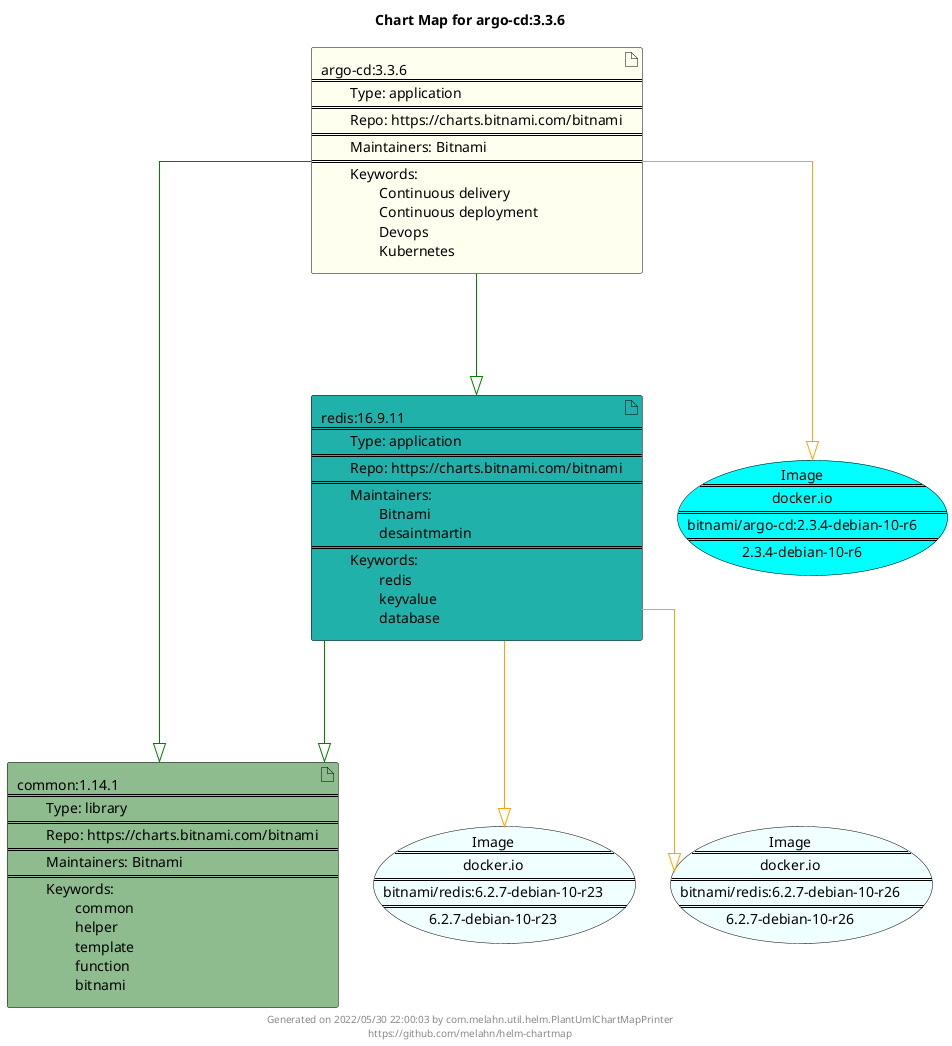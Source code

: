 @startuml
skinparam linetype ortho
skinparam backgroundColor white
skinparam usecaseBorderColor black
skinparam usecaseArrowColor LightSlateGray
skinparam artifactBorderColor black
skinparam artifactArrowColor LightSlateGray

title Chart Map for argo-cd:3.3.6

'There are 3 referenced Helm Charts
artifact "common:1.14.1\n====\n\tType: library\n====\n\tRepo: https://charts.bitnami.com/bitnami\n====\n\tMaintainers: Bitnami\n====\n\tKeywords: \n\t\tcommon\n\t\thelper\n\t\ttemplate\n\t\tfunction\n\t\tbitnami" as common_1_14_1 #DarkSeaGreen
artifact "redis:16.9.11\n====\n\tType: application\n====\n\tRepo: https://charts.bitnami.com/bitnami\n====\n\tMaintainers: \n\t\tBitnami\n\t\tdesaintmartin\n====\n\tKeywords: \n\t\tredis\n\t\tkeyvalue\n\t\tdatabase" as redis_16_9_11 #LightSeaGreen
artifact "argo-cd:3.3.6\n====\n\tType: application\n====\n\tRepo: https://charts.bitnami.com/bitnami\n====\n\tMaintainers: Bitnami\n====\n\tKeywords: \n\t\tContinuous delivery\n\t\tContinuous deployment\n\t\tDevops\n\t\tKubernetes" as argo_cd_3_3_6 #Ivory

'There are 3 referenced Docker Images
usecase "Image\n====\ndocker.io\n====\nbitnami/redis:6.2.7-debian-10-r23\n====\n6.2.7-debian-10-r23" as docker_io_bitnami_redis_6_2_7_debian_10_r23 #Azure
usecase "Image\n====\ndocker.io\n====\nbitnami/redis:6.2.7-debian-10-r26\n====\n6.2.7-debian-10-r26" as docker_io_bitnami_redis_6_2_7_debian_10_r26 #Azure
usecase "Image\n====\ndocker.io\n====\nbitnami/argo-cd:2.3.4-debian-10-r6\n====\n2.3.4-debian-10-r6" as docker_io_bitnami_argo_cd_2_3_4_debian_10_r6 #Aqua

'Chart Dependencies
argo_cd_3_3_6--[#green]-|>redis_16_9_11
redis_16_9_11--[#green]-|>common_1_14_1
argo_cd_3_3_6--[#green]-|>common_1_14_1
redis_16_9_11--[#orange]-|>docker_io_bitnami_redis_6_2_7_debian_10_r26
redis_16_9_11--[#orange]-|>docker_io_bitnami_redis_6_2_7_debian_10_r23
argo_cd_3_3_6--[#orange]-|>docker_io_bitnami_argo_cd_2_3_4_debian_10_r6

center footer Generated on 2022/05/30 22:00:03 by com.melahn.util.helm.PlantUmlChartMapPrinter\nhttps://github.com/melahn/helm-chartmap
@enduml
